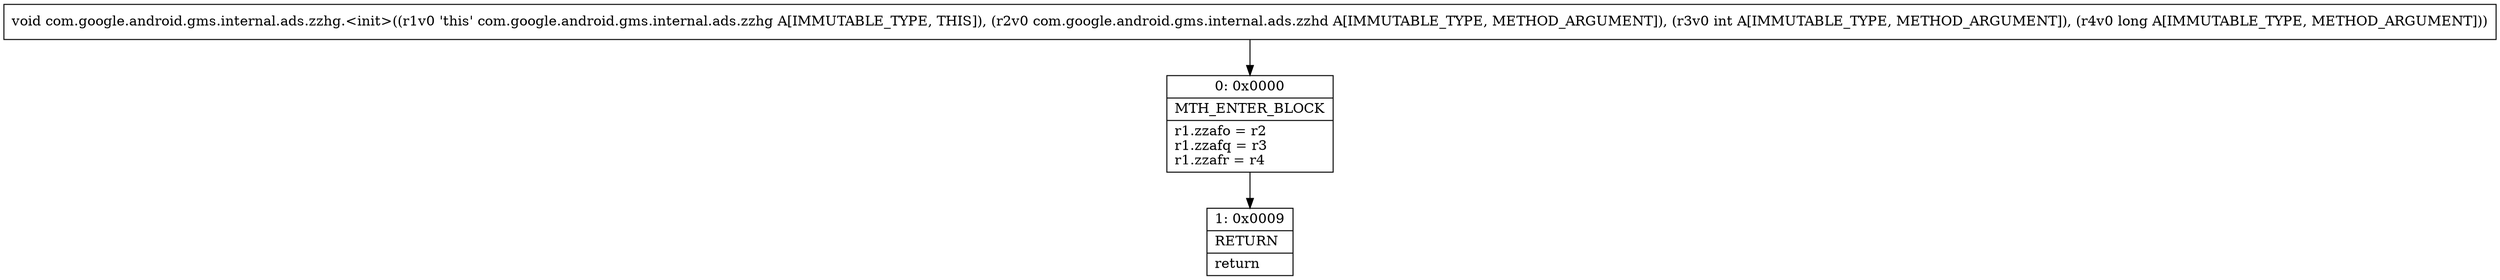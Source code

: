 digraph "CFG forcom.google.android.gms.internal.ads.zzhg.\<init\>(Lcom\/google\/android\/gms\/internal\/ads\/zzhd;IJ)V" {
Node_0 [shape=record,label="{0\:\ 0x0000|MTH_ENTER_BLOCK\l|r1.zzafo = r2\lr1.zzafq = r3\lr1.zzafr = r4\l}"];
Node_1 [shape=record,label="{1\:\ 0x0009|RETURN\l|return\l}"];
MethodNode[shape=record,label="{void com.google.android.gms.internal.ads.zzhg.\<init\>((r1v0 'this' com.google.android.gms.internal.ads.zzhg A[IMMUTABLE_TYPE, THIS]), (r2v0 com.google.android.gms.internal.ads.zzhd A[IMMUTABLE_TYPE, METHOD_ARGUMENT]), (r3v0 int A[IMMUTABLE_TYPE, METHOD_ARGUMENT]), (r4v0 long A[IMMUTABLE_TYPE, METHOD_ARGUMENT])) }"];
MethodNode -> Node_0;
Node_0 -> Node_1;
}


